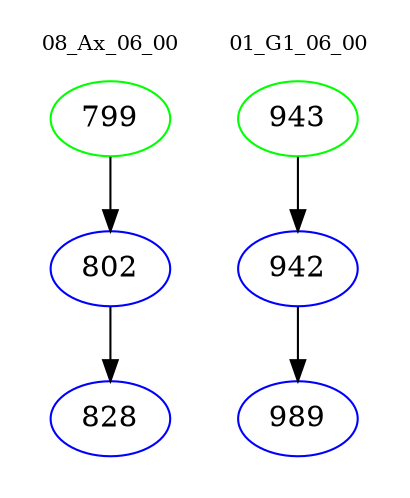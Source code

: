 digraph{
subgraph cluster_0 {
color = white
label = "08_Ax_06_00";
fontsize=10;
T0_799 [label="799", color="green"]
T0_799 -> T0_802 [color="black"]
T0_802 [label="802", color="blue"]
T0_802 -> T0_828 [color="black"]
T0_828 [label="828", color="blue"]
}
subgraph cluster_1 {
color = white
label = "01_G1_06_00";
fontsize=10;
T1_943 [label="943", color="green"]
T1_943 -> T1_942 [color="black"]
T1_942 [label="942", color="blue"]
T1_942 -> T1_989 [color="black"]
T1_989 [label="989", color="blue"]
}
}
